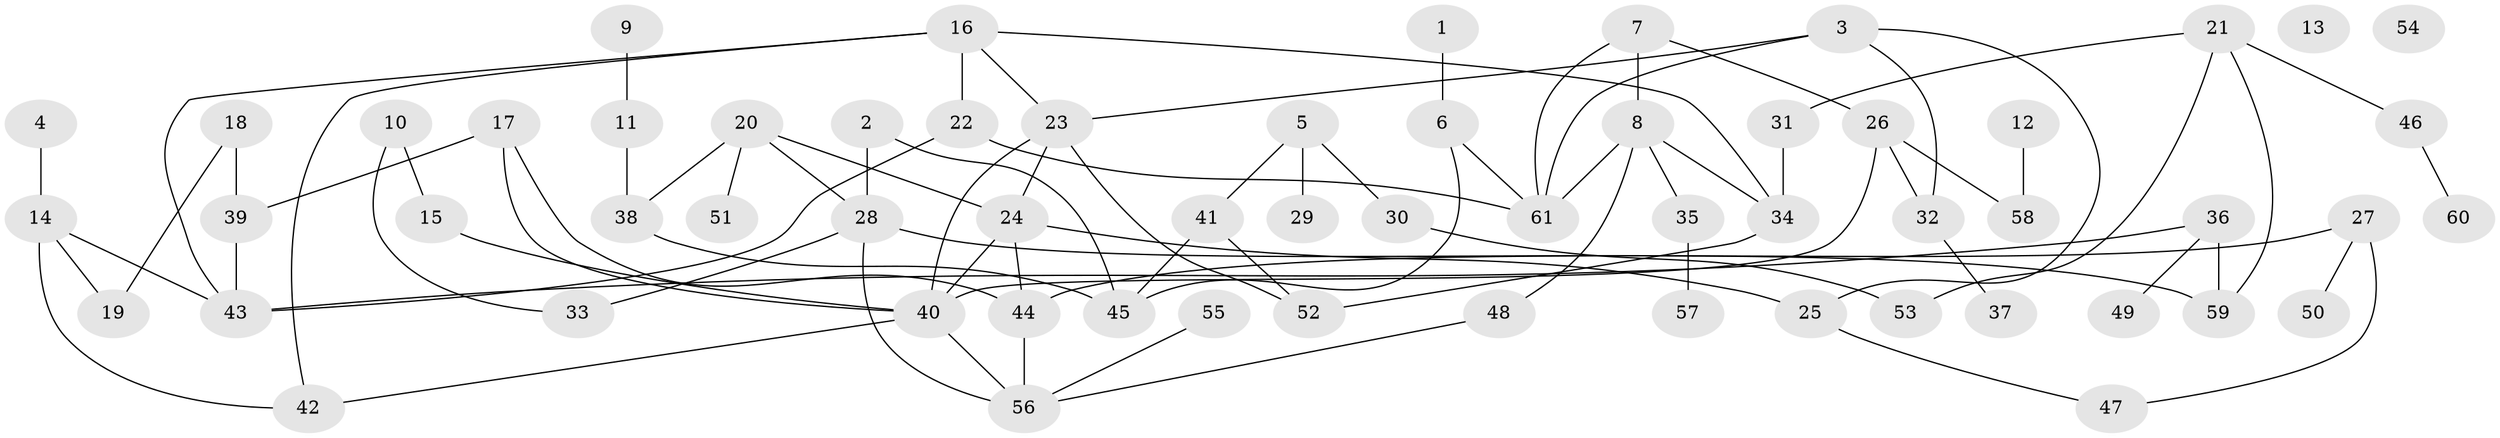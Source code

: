 // Generated by graph-tools (version 1.1) at 2025/25/03/09/25 03:25:17]
// undirected, 61 vertices, 83 edges
graph export_dot {
graph [start="1"]
  node [color=gray90,style=filled];
  1;
  2;
  3;
  4;
  5;
  6;
  7;
  8;
  9;
  10;
  11;
  12;
  13;
  14;
  15;
  16;
  17;
  18;
  19;
  20;
  21;
  22;
  23;
  24;
  25;
  26;
  27;
  28;
  29;
  30;
  31;
  32;
  33;
  34;
  35;
  36;
  37;
  38;
  39;
  40;
  41;
  42;
  43;
  44;
  45;
  46;
  47;
  48;
  49;
  50;
  51;
  52;
  53;
  54;
  55;
  56;
  57;
  58;
  59;
  60;
  61;
  1 -- 6;
  2 -- 28;
  2 -- 45;
  3 -- 23;
  3 -- 25;
  3 -- 32;
  3 -- 61;
  4 -- 14;
  5 -- 29;
  5 -- 30;
  5 -- 41;
  6 -- 45;
  6 -- 61;
  7 -- 8;
  7 -- 26;
  7 -- 61;
  8 -- 34;
  8 -- 35;
  8 -- 48;
  8 -- 61;
  9 -- 11;
  10 -- 15;
  10 -- 33;
  11 -- 38;
  12 -- 58;
  14 -- 19;
  14 -- 42;
  14 -- 43;
  15 -- 40;
  16 -- 22;
  16 -- 23;
  16 -- 34;
  16 -- 42;
  16 -- 43;
  17 -- 39;
  17 -- 40;
  17 -- 44;
  18 -- 19;
  18 -- 39;
  20 -- 24;
  20 -- 28;
  20 -- 38;
  20 -- 51;
  21 -- 31;
  21 -- 46;
  21 -- 53;
  21 -- 59;
  22 -- 43;
  22 -- 61;
  23 -- 24;
  23 -- 40;
  23 -- 52;
  24 -- 25;
  24 -- 40;
  24 -- 44;
  25 -- 47;
  26 -- 32;
  26 -- 40;
  26 -- 58;
  27 -- 44;
  27 -- 47;
  27 -- 50;
  28 -- 33;
  28 -- 56;
  28 -- 59;
  30 -- 53;
  31 -- 34;
  32 -- 37;
  34 -- 52;
  35 -- 57;
  36 -- 43;
  36 -- 49;
  36 -- 59;
  38 -- 45;
  39 -- 43;
  40 -- 42;
  40 -- 56;
  41 -- 45;
  41 -- 52;
  44 -- 56;
  46 -- 60;
  48 -- 56;
  55 -- 56;
}
